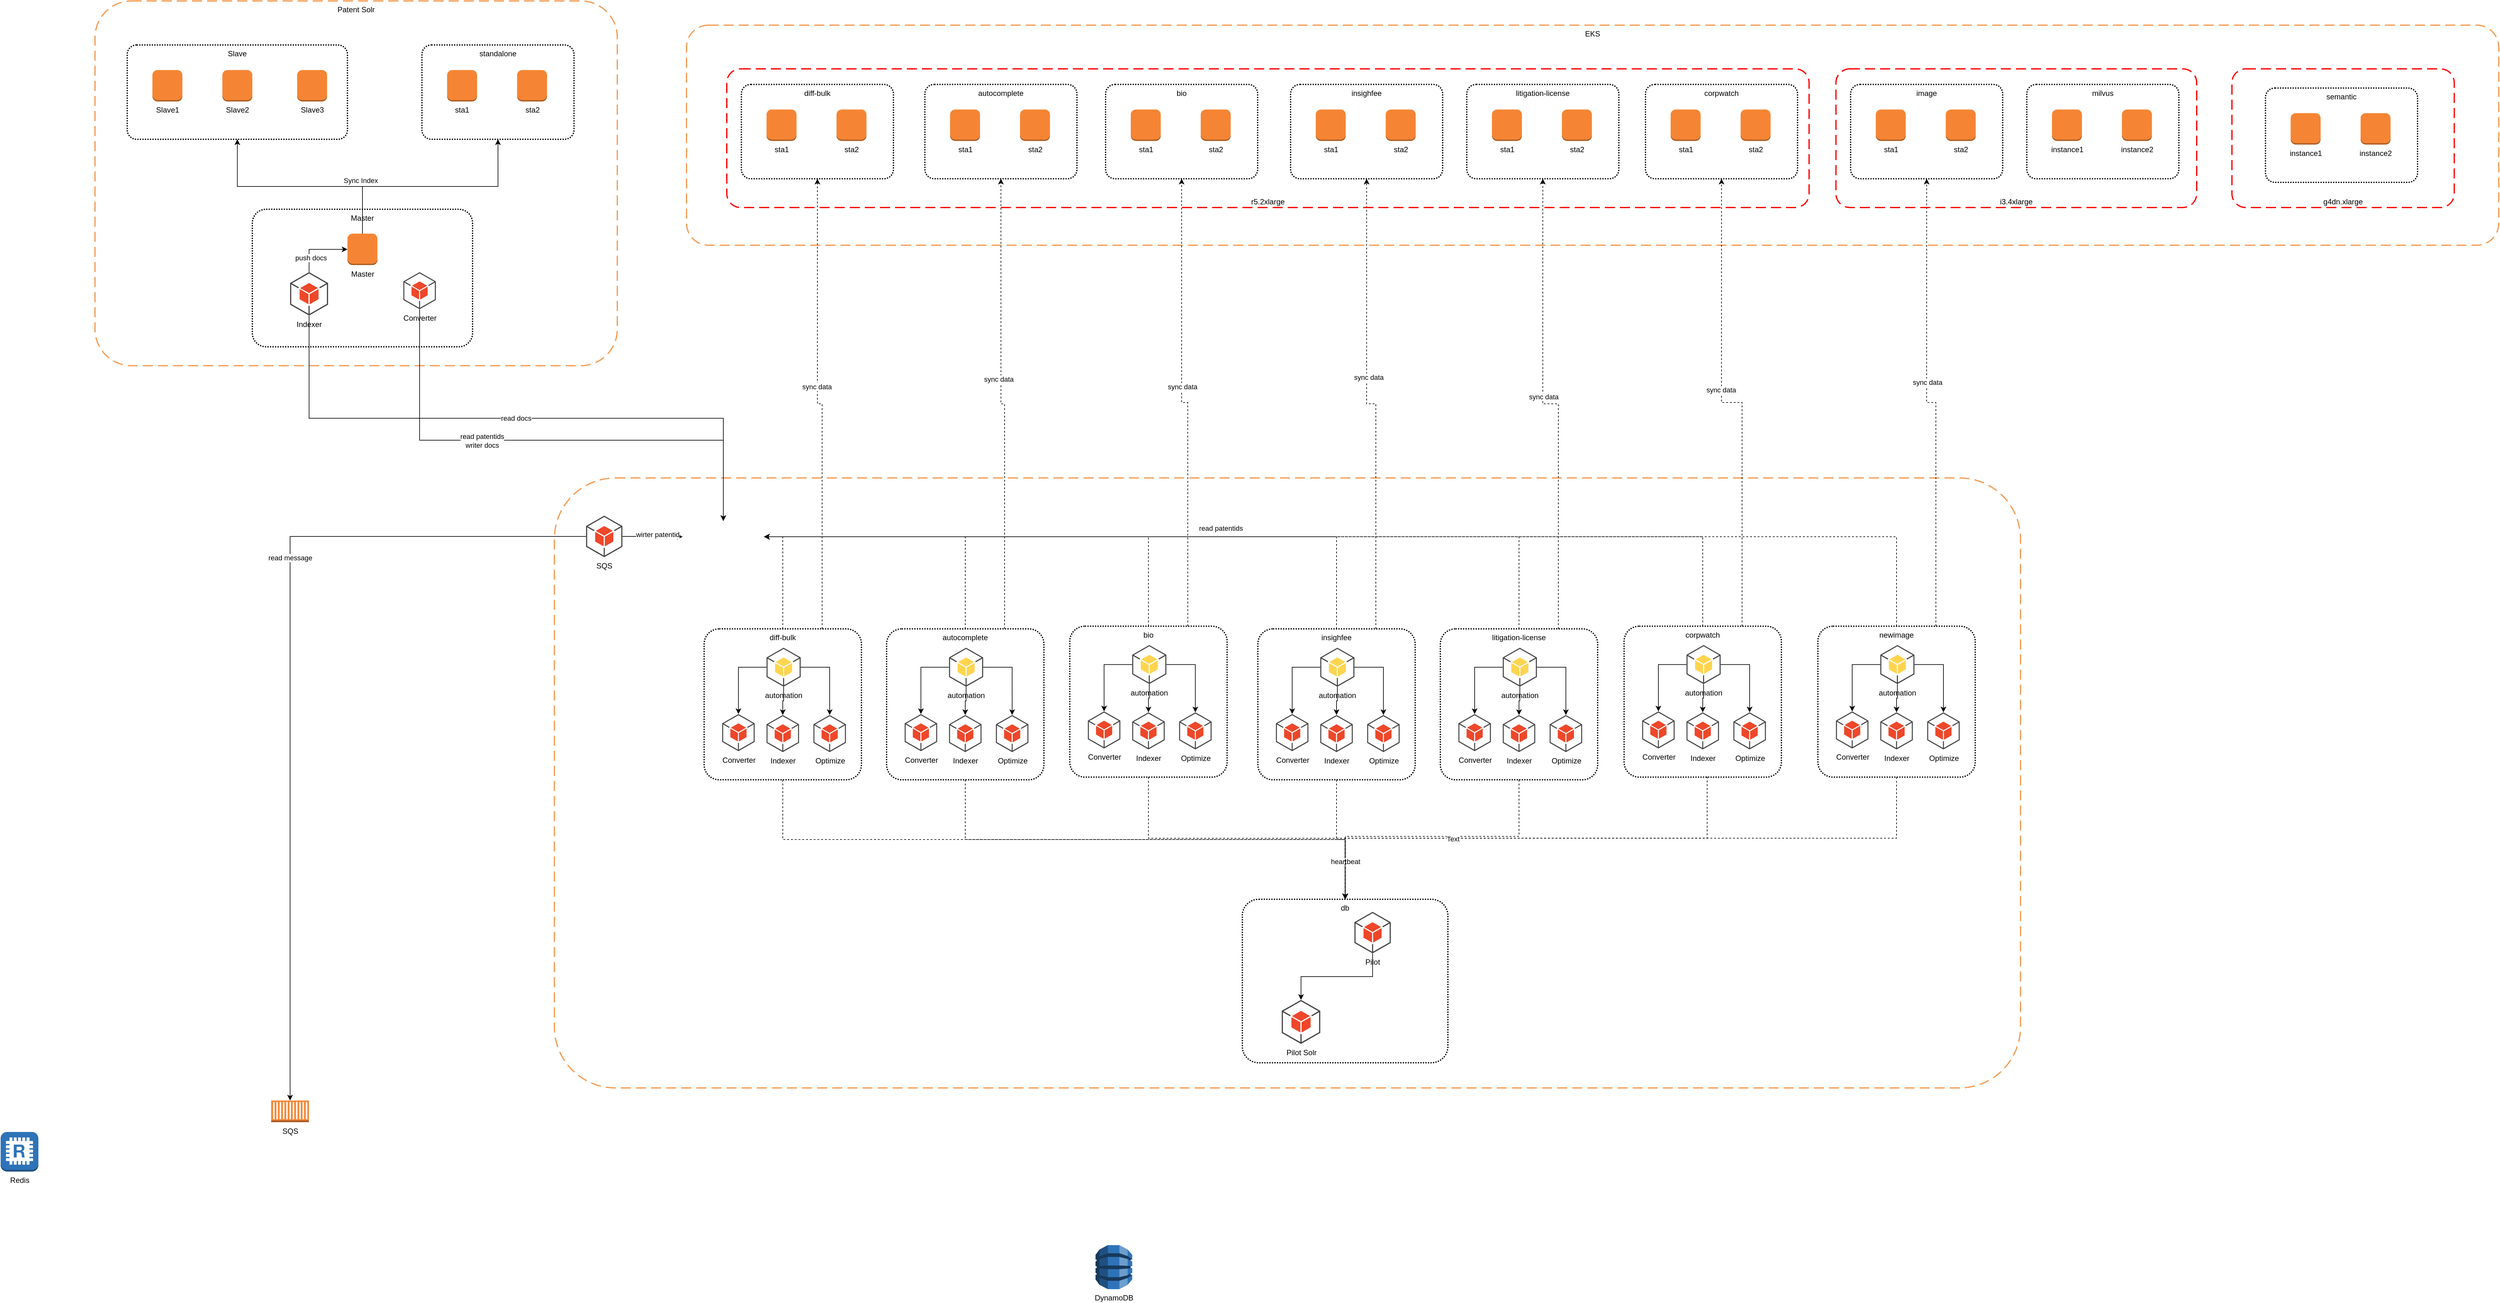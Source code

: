 <mxfile version="16.5.5" type="github">
  <diagram id="Ht1M8jgEwFfnCIfOTk4-" name="Page-1">
    <mxGraphModel dx="2684" dy="1580" grid="1" gridSize="10" guides="1" tooltips="1" connect="1" arrows="1" fold="1" page="1" pageScale="1" pageWidth="1169" pageHeight="827" math="0" shadow="0">
      <root>
        <mxCell id="0" />
        <mxCell id="1" parent="0" />
        <mxCell id="1D48mH3xO_Sxxa785n8w-170" value="EKS" style="rounded=1;arcSize=10;dashed=1;strokeColor=#F59D56;fillColor=none;gradientColor=none;dashPattern=8 4;strokeWidth=2;verticalAlign=top;" parent="1" vertex="1">
          <mxGeometry x="290" y="-230" width="2880" height="350" as="geometry" />
        </mxCell>
        <mxCell id="4csl45NmHxAK_T0GIT1x-31" value="g4dn.xlarge" style="rounded=1;arcSize=10;dashed=1;strokeColor=#ff0000;fillColor=none;gradientColor=none;dashPattern=8 4;strokeWidth=2;verticalAlign=bottom;" vertex="1" parent="1">
          <mxGeometry x="2746" y="-160.5" width="353.3" height="220.5" as="geometry" />
        </mxCell>
        <mxCell id="1D48mH3xO_Sxxa785n8w-29" value="" style="rounded=1;arcSize=10;dashed=1;strokeColor=#F59D56;fillColor=none;gradientColor=none;dashPattern=8 4;strokeWidth=2;" parent="1" vertex="1">
          <mxGeometry x="80" y="490" width="2330" height="970" as="geometry" />
        </mxCell>
        <mxCell id="1D48mH3xO_Sxxa785n8w-140" value="db" style="rounded=1;arcSize=10;dashed=1;fillColor=none;gradientColor=none;dashPattern=1 1;strokeWidth=2;verticalAlign=top;" parent="1" vertex="1">
          <mxGeometry x="1173.33" y="1160" width="326.67" height="260" as="geometry" />
        </mxCell>
        <mxCell id="1D48mH3xO_Sxxa785n8w-141" style="edgeStyle=orthogonalEdgeStyle;rounded=0;orthogonalLoop=1;jettySize=auto;html=1;exitX=0.5;exitY=1;exitDx=0;exitDy=0;dashed=1;" parent="1" source="1D48mH3xO_Sxxa785n8w-71" target="1D48mH3xO_Sxxa785n8w-140" edge="1">
          <mxGeometry relative="1" as="geometry" />
        </mxCell>
        <mxCell id="1D48mH3xO_Sxxa785n8w-149" style="edgeStyle=orthogonalEdgeStyle;rounded=0;orthogonalLoop=1;jettySize=auto;html=1;exitX=0.5;exitY=0;exitDx=0;exitDy=0;entryX=1;entryY=0.5;entryDx=0;entryDy=0;dashed=1;" parent="1" source="1D48mH3xO_Sxxa785n8w-71" target="1D48mH3xO_Sxxa785n8w-42" edge="1">
          <mxGeometry relative="1" as="geometry" />
        </mxCell>
        <mxCell id="4csl45NmHxAK_T0GIT1x-1" style="edgeStyle=orthogonalEdgeStyle;rounded=0;orthogonalLoop=1;jettySize=auto;html=1;exitX=0.75;exitY=0;exitDx=0;exitDy=0;entryX=0.5;entryY=1;entryDx=0;entryDy=0;dashed=1;" edge="1" parent="1" source="1D48mH3xO_Sxxa785n8w-71" target="1D48mH3xO_Sxxa785n8w-173">
          <mxGeometry relative="1" as="geometry" />
        </mxCell>
        <mxCell id="4csl45NmHxAK_T0GIT1x-12" value="sync data" style="edgeLabel;html=1;align=center;verticalAlign=middle;resizable=0;points=[];" vertex="1" connectable="0" parent="4csl45NmHxAK_T0GIT1x-1">
          <mxGeometry x="0.087" y="1" relative="1" as="geometry">
            <mxPoint as="offset" />
          </mxGeometry>
        </mxCell>
        <mxCell id="1D48mH3xO_Sxxa785n8w-71" value="diff-bulk" style="rounded=1;arcSize=10;dashed=1;fillColor=none;gradientColor=none;dashPattern=1 1;strokeWidth=2;verticalAlign=top;" parent="1" vertex="1">
          <mxGeometry x="318.0" y="730" width="250" height="240" as="geometry" />
        </mxCell>
        <mxCell id="1D48mH3xO_Sxxa785n8w-31" value="Patent Solr" style="rounded=1;arcSize=10;dashed=1;strokeColor=#F59D56;fillColor=none;gradientColor=none;dashPattern=8 4;strokeWidth=2;verticalAlign=top;" parent="1" vertex="1">
          <mxGeometry x="-650" y="-268.5" width="830" height="580" as="geometry" />
        </mxCell>
        <mxCell id="1D48mH3xO_Sxxa785n8w-21" value="Master" style="rounded=1;arcSize=10;dashed=1;fillColor=none;gradientColor=none;dashPattern=1 1;strokeWidth=2;verticalAlign=top;" parent="1" vertex="1">
          <mxGeometry x="-400" y="62.75" width="350" height="218.75" as="geometry" />
        </mxCell>
        <mxCell id="1D48mH3xO_Sxxa785n8w-7" value="DynamoDB" style="outlineConnect=0;dashed=0;verticalLabelPosition=bottom;verticalAlign=top;align=center;html=1;shape=mxgraph.aws3.dynamo_db;fillColor=#2E73B8;gradientColor=none;" parent="1" vertex="1">
          <mxGeometry x="939.99" y="1710" width="58.33" height="70" as="geometry" />
        </mxCell>
        <mxCell id="1D48mH3xO_Sxxa785n8w-8" value="Redis" style="outlineConnect=0;dashed=0;verticalLabelPosition=bottom;verticalAlign=top;align=center;html=1;shape=mxgraph.aws3.redis;fillColor=#2E73B8;gradientColor=none;" parent="1" vertex="1">
          <mxGeometry x="-800" y="1530" width="60" height="63" as="geometry" />
        </mxCell>
        <mxCell id="1D48mH3xO_Sxxa785n8w-32" style="edgeStyle=orthogonalEdgeStyle;rounded=0;orthogonalLoop=1;jettySize=auto;html=1;exitX=0.5;exitY=0;exitDx=0;exitDy=0;exitPerimeter=0;entryX=0.5;entryY=1;entryDx=0;entryDy=0;" parent="1" source="1D48mH3xO_Sxxa785n8w-13" target="1D48mH3xO_Sxxa785n8w-165" edge="1">
          <mxGeometry relative="1" as="geometry">
            <mxPoint x="-86.2" y="-38.74" as="targetPoint" />
          </mxGeometry>
        </mxCell>
        <mxCell id="1D48mH3xO_Sxxa785n8w-33" style="edgeStyle=orthogonalEdgeStyle;rounded=0;orthogonalLoop=1;jettySize=auto;html=1;exitX=0.5;exitY=0;exitDx=0;exitDy=0;exitPerimeter=0;entryX=0.5;entryY=1;entryDx=0;entryDy=0;" parent="1" source="1D48mH3xO_Sxxa785n8w-13" target="1D48mH3xO_Sxxa785n8w-161" edge="1">
          <mxGeometry relative="1" as="geometry">
            <mxPoint x="-379.941" y="-24.25" as="targetPoint" />
          </mxGeometry>
        </mxCell>
        <mxCell id="1D48mH3xO_Sxxa785n8w-34" value="Sync Index" style="edgeLabel;html=1;align=center;verticalAlign=middle;resizable=0;points=[];" parent="1D48mH3xO_Sxxa785n8w-33" vertex="1" connectable="0">
          <mxGeometry x="-0.615" y="3" relative="1" as="geometry">
            <mxPoint y="-18" as="offset" />
          </mxGeometry>
        </mxCell>
        <mxCell id="1D48mH3xO_Sxxa785n8w-13" value="Master" style="outlineConnect=0;dashed=0;verticalLabelPosition=bottom;verticalAlign=top;align=center;html=1;shape=mxgraph.aws3.instance;fillColor=#F58534;gradientColor=none;" parent="1" vertex="1">
          <mxGeometry x="-248.81" y="101.5" width="47.62" height="50" as="geometry" />
        </mxCell>
        <mxCell id="1D48mH3xO_Sxxa785n8w-66" style="edgeStyle=orthogonalEdgeStyle;rounded=0;orthogonalLoop=1;jettySize=auto;html=1;exitX=0.5;exitY=1;exitDx=0;exitDy=0;exitPerimeter=0;entryX=0.5;entryY=0;entryDx=0;entryDy=0;" parent="1" source="1D48mH3xO_Sxxa785n8w-24" target="1D48mH3xO_Sxxa785n8w-42" edge="1">
          <mxGeometry relative="1" as="geometry">
            <Array as="points">
              <mxPoint x="-134" y="430" />
              <mxPoint x="348" y="430" />
            </Array>
          </mxGeometry>
        </mxCell>
        <mxCell id="1D48mH3xO_Sxxa785n8w-67" value="read patentids&lt;br&gt;writer docs" style="edgeLabel;html=1;align=center;verticalAlign=middle;resizable=0;points=[];" parent="1D48mH3xO_Sxxa785n8w-66" vertex="1" connectable="0">
          <mxGeometry x="-0.251" y="-1" relative="1" as="geometry">
            <mxPoint as="offset" />
          </mxGeometry>
        </mxCell>
        <mxCell id="1D48mH3xO_Sxxa785n8w-24" value="Converter" style="outlineConnect=0;dashed=0;verticalLabelPosition=bottom;verticalAlign=top;align=center;html=1;shape=mxgraph.aws3.android;fillColor=#EE472A;gradientColor=none;" parent="1" vertex="1">
          <mxGeometry x="-160" y="162.75" width="51.63" height="59" as="geometry" />
        </mxCell>
        <mxCell id="1D48mH3xO_Sxxa785n8w-46" value="read docs" style="edgeStyle=orthogonalEdgeStyle;rounded=0;orthogonalLoop=1;jettySize=auto;html=1;exitX=0.5;exitY=1;exitDx=0;exitDy=0;exitPerimeter=0;" parent="1" source="1D48mH3xO_Sxxa785n8w-25" target="1D48mH3xO_Sxxa785n8w-42" edge="1">
          <mxGeometry relative="1" as="geometry">
            <mxPoint x="-191.556" y="490" as="targetPoint" />
          </mxGeometry>
        </mxCell>
        <mxCell id="1D48mH3xO_Sxxa785n8w-68" style="edgeStyle=orthogonalEdgeStyle;rounded=0;orthogonalLoop=1;jettySize=auto;html=1;exitX=0.5;exitY=0;exitDx=0;exitDy=0;exitPerimeter=0;entryX=0;entryY=0.5;entryDx=0;entryDy=0;entryPerimeter=0;" parent="1" source="1D48mH3xO_Sxxa785n8w-25" target="1D48mH3xO_Sxxa785n8w-13" edge="1">
          <mxGeometry relative="1" as="geometry" />
        </mxCell>
        <mxCell id="1D48mH3xO_Sxxa785n8w-69" value="push docs" style="edgeLabel;html=1;align=center;verticalAlign=middle;resizable=0;points=[];" parent="1D48mH3xO_Sxxa785n8w-68" vertex="1" connectable="0">
          <mxGeometry x="-0.524" y="-3" relative="1" as="geometry">
            <mxPoint as="offset" />
          </mxGeometry>
        </mxCell>
        <mxCell id="1D48mH3xO_Sxxa785n8w-25" value="Indexer" style="outlineConnect=0;dashed=0;verticalLabelPosition=bottom;verticalAlign=top;align=center;html=1;shape=mxgraph.aws3.android;fillColor=#EE472A;gradientColor=none;" parent="1" vertex="1">
          <mxGeometry x="-340" y="162.75" width="60.38" height="69" as="geometry" />
        </mxCell>
        <mxCell id="1D48mH3xO_Sxxa785n8w-39" style="edgeStyle=orthogonalEdgeStyle;rounded=0;orthogonalLoop=1;jettySize=auto;html=1;exitX=0;exitY=0.5;exitDx=0;exitDy=0;exitPerimeter=0;entryX=0.5;entryY=0;entryDx=0;entryDy=0;entryPerimeter=0;" parent="1" source="1D48mH3xO_Sxxa785n8w-35" target="1D48mH3xO_Sxxa785n8w-38" edge="1">
          <mxGeometry relative="1" as="geometry" />
        </mxCell>
        <mxCell id="1D48mH3xO_Sxxa785n8w-40" value="read message" style="edgeLabel;html=1;align=center;verticalAlign=middle;resizable=0;points=[];" parent="1D48mH3xO_Sxxa785n8w-39" vertex="1" connectable="0">
          <mxGeometry x="-0.262" relative="1" as="geometry">
            <mxPoint as="offset" />
          </mxGeometry>
        </mxCell>
        <mxCell id="1D48mH3xO_Sxxa785n8w-64" style="edgeStyle=orthogonalEdgeStyle;rounded=0;orthogonalLoop=1;jettySize=auto;html=1;exitX=1;exitY=0.5;exitDx=0;exitDy=0;exitPerimeter=0;entryX=0;entryY=0.5;entryDx=0;entryDy=0;" parent="1" source="1D48mH3xO_Sxxa785n8w-35" target="1D48mH3xO_Sxxa785n8w-42" edge="1">
          <mxGeometry relative="1" as="geometry" />
        </mxCell>
        <mxCell id="1D48mH3xO_Sxxa785n8w-65" value="wirter patentid" style="edgeLabel;html=1;align=center;verticalAlign=middle;resizable=0;points=[];" parent="1D48mH3xO_Sxxa785n8w-64" vertex="1" connectable="0">
          <mxGeometry x="0.141" y="4" relative="1" as="geometry">
            <mxPoint x="1" as="offset" />
          </mxGeometry>
        </mxCell>
        <mxCell id="1D48mH3xO_Sxxa785n8w-35" value="SQS" style="outlineConnect=0;dashed=0;verticalLabelPosition=bottom;verticalAlign=top;align=center;html=1;shape=mxgraph.aws3.android;fillColor=#EE472A;gradientColor=none;" parent="1" vertex="1">
          <mxGeometry x="130.38" y="550" width="57.75" height="66" as="geometry" />
        </mxCell>
        <mxCell id="1D48mH3xO_Sxxa785n8w-38" value="SQS" style="outlineConnect=0;dashed=0;verticalLabelPosition=bottom;verticalAlign=top;align=center;html=1;shape=mxgraph.aws3.ec2_compute_container;fillColor=#F58534;gradientColor=none;" parent="1" vertex="1">
          <mxGeometry x="-370" y="1480" width="60" height="34.5" as="geometry" />
        </mxCell>
        <mxCell id="1D48mH3xO_Sxxa785n8w-42" value="" style="shape=image;verticalLabelPosition=bottom;labelBackgroundColor=default;verticalAlign=top;aspect=fixed;imageAspect=0;image=https://www.ovhcloud.com/sites/default/files/styles/text_media_horizontal/public/2021-09/ECX-1909_Hero_Kafka_600x400%402x-1.png;" parent="1" vertex="1">
          <mxGeometry x="283.81" y="558.5" width="129.36" height="50" as="geometry" />
        </mxCell>
        <mxCell id="1D48mH3xO_Sxxa785n8w-53" style="edgeStyle=orthogonalEdgeStyle;rounded=0;orthogonalLoop=1;jettySize=auto;html=1;exitX=0.5;exitY=1;exitDx=0;exitDy=0;exitPerimeter=0;entryX=0.5;entryY=0;entryDx=0;entryDy=0;entryPerimeter=0;" parent="1" source="1D48mH3xO_Sxxa785n8w-51" target="1D48mH3xO_Sxxa785n8w-52" edge="1">
          <mxGeometry relative="1" as="geometry" />
        </mxCell>
        <mxCell id="1D48mH3xO_Sxxa785n8w-51" value="Pilot" style="outlineConnect=0;dashed=0;verticalLabelPosition=bottom;verticalAlign=top;align=center;html=1;shape=mxgraph.aws3.android;fillColor=#EE472A;gradientColor=none;" parent="1" vertex="1">
          <mxGeometry x="1351.44" y="1180" width="57.75" height="66" as="geometry" />
        </mxCell>
        <mxCell id="1D48mH3xO_Sxxa785n8w-52" value="Pilot Solr" style="outlineConnect=0;dashed=0;verticalLabelPosition=bottom;verticalAlign=top;align=center;html=1;shape=mxgraph.aws3.android;fillColor=#EE472A;gradientColor=none;" parent="1" vertex="1">
          <mxGeometry x="1235.94" y="1320" width="61.25" height="70" as="geometry" />
        </mxCell>
        <mxCell id="1D48mH3xO_Sxxa785n8w-75" style="edgeStyle=orthogonalEdgeStyle;rounded=0;orthogonalLoop=1;jettySize=auto;html=1;exitX=0;exitY=0.5;exitDx=0;exitDy=0;exitPerimeter=0;entryX=0.5;entryY=0;entryDx=0;entryDy=0;entryPerimeter=0;" parent="1" source="1D48mH3xO_Sxxa785n8w-55" target="1D48mH3xO_Sxxa785n8w-72" edge="1">
          <mxGeometry relative="1" as="geometry" />
        </mxCell>
        <mxCell id="1D48mH3xO_Sxxa785n8w-76" style="edgeStyle=orthogonalEdgeStyle;rounded=0;orthogonalLoop=1;jettySize=auto;html=1;exitX=1;exitY=0.5;exitDx=0;exitDy=0;exitPerimeter=0;entryX=0.5;entryY=0;entryDx=0;entryDy=0;entryPerimeter=0;" parent="1" source="1D48mH3xO_Sxxa785n8w-55" target="1D48mH3xO_Sxxa785n8w-74" edge="1">
          <mxGeometry relative="1" as="geometry" />
        </mxCell>
        <mxCell id="1D48mH3xO_Sxxa785n8w-77" style="edgeStyle=orthogonalEdgeStyle;rounded=0;orthogonalLoop=1;jettySize=auto;html=1;exitX=0.5;exitY=1;exitDx=0;exitDy=0;exitPerimeter=0;entryX=0.5;entryY=0;entryDx=0;entryDy=0;entryPerimeter=0;" parent="1" source="1D48mH3xO_Sxxa785n8w-55" target="1D48mH3xO_Sxxa785n8w-73" edge="1">
          <mxGeometry relative="1" as="geometry" />
        </mxCell>
        <mxCell id="1D48mH3xO_Sxxa785n8w-55" value="automation" style="outlineConnect=0;dashed=0;verticalLabelPosition=bottom;verticalAlign=top;align=center;html=1;shape=mxgraph.aws3.android;fillColor=#FFD44F;gradientColor=none;" parent="1" vertex="1">
          <mxGeometry x="417.19" y="760" width="54.25" height="62" as="geometry" />
        </mxCell>
        <mxCell id="1D48mH3xO_Sxxa785n8w-72" value="Converter" style="outlineConnect=0;dashed=0;verticalLabelPosition=bottom;verticalAlign=top;align=center;html=1;shape=mxgraph.aws3.android;fillColor=#EE472A;gradientColor=none;" parent="1" vertex="1">
          <mxGeometry x="346.7" y="865.5" width="51.63" height="59" as="geometry" />
        </mxCell>
        <mxCell id="1D48mH3xO_Sxxa785n8w-73" value="Indexer" style="outlineConnect=0;dashed=0;verticalLabelPosition=bottom;verticalAlign=top;align=center;html=1;shape=mxgraph.aws3.android;fillColor=#EE472A;gradientColor=none;" parent="1" vertex="1">
          <mxGeometry x="417.19" y="867" width="51.63" height="59" as="geometry" />
        </mxCell>
        <mxCell id="1D48mH3xO_Sxxa785n8w-74" value="Optimize" style="outlineConnect=0;dashed=0;verticalLabelPosition=bottom;verticalAlign=top;align=center;html=1;shape=mxgraph.aws3.android;fillColor=#EE472A;gradientColor=none;" parent="1" vertex="1">
          <mxGeometry x="491.7" y="867" width="51.63" height="59" as="geometry" />
        </mxCell>
        <mxCell id="1D48mH3xO_Sxxa785n8w-142" style="edgeStyle=orthogonalEdgeStyle;rounded=0;orthogonalLoop=1;jettySize=auto;html=1;exitX=0.5;exitY=1;exitDx=0;exitDy=0;dashed=1;" parent="1" source="1D48mH3xO_Sxxa785n8w-78" target="1D48mH3xO_Sxxa785n8w-140" edge="1">
          <mxGeometry relative="1" as="geometry">
            <Array as="points">
              <mxPoint x="733" y="1065" />
              <mxPoint x="1337" y="1065" />
            </Array>
          </mxGeometry>
        </mxCell>
        <mxCell id="1D48mH3xO_Sxxa785n8w-150" style="edgeStyle=orthogonalEdgeStyle;rounded=0;orthogonalLoop=1;jettySize=auto;html=1;exitX=0.5;exitY=0;exitDx=0;exitDy=0;dashed=1;entryX=1;entryY=0.5;entryDx=0;entryDy=0;" parent="1" source="1D48mH3xO_Sxxa785n8w-78" target="1D48mH3xO_Sxxa785n8w-42" edge="1">
          <mxGeometry relative="1" as="geometry">
            <mxPoint x="400" y="590" as="targetPoint" />
          </mxGeometry>
        </mxCell>
        <mxCell id="4csl45NmHxAK_T0GIT1x-2" style="edgeStyle=orthogonalEdgeStyle;rounded=0;orthogonalLoop=1;jettySize=auto;html=1;exitX=0.75;exitY=0;exitDx=0;exitDy=0;entryX=0.5;entryY=1;entryDx=0;entryDy=0;dashed=1;" edge="1" parent="1" source="1D48mH3xO_Sxxa785n8w-78" target="1D48mH3xO_Sxxa785n8w-179">
          <mxGeometry relative="1" as="geometry">
            <mxPoint x="850" y="120" as="targetPoint" />
          </mxGeometry>
        </mxCell>
        <mxCell id="4csl45NmHxAK_T0GIT1x-13" value="sync data" style="edgeLabel;html=1;align=center;verticalAlign=middle;resizable=0;points=[];" vertex="1" connectable="0" parent="4csl45NmHxAK_T0GIT1x-2">
          <mxGeometry x="0.118" y="4" relative="1" as="geometry">
            <mxPoint as="offset" />
          </mxGeometry>
        </mxCell>
        <mxCell id="1D48mH3xO_Sxxa785n8w-78" value="autocomplete" style="rounded=1;arcSize=10;dashed=1;fillColor=none;gradientColor=none;dashPattern=1 1;strokeWidth=2;verticalAlign=top;" parent="1" vertex="1">
          <mxGeometry x="608" y="730" width="250" height="240" as="geometry" />
        </mxCell>
        <mxCell id="1D48mH3xO_Sxxa785n8w-79" style="edgeStyle=orthogonalEdgeStyle;rounded=0;orthogonalLoop=1;jettySize=auto;html=1;exitX=0;exitY=0.5;exitDx=0;exitDy=0;exitPerimeter=0;entryX=0.5;entryY=0;entryDx=0;entryDy=0;entryPerimeter=0;" parent="1" source="1D48mH3xO_Sxxa785n8w-82" target="1D48mH3xO_Sxxa785n8w-83" edge="1">
          <mxGeometry relative="1" as="geometry" />
        </mxCell>
        <mxCell id="1D48mH3xO_Sxxa785n8w-80" style="edgeStyle=orthogonalEdgeStyle;rounded=0;orthogonalLoop=1;jettySize=auto;html=1;exitX=1;exitY=0.5;exitDx=0;exitDy=0;exitPerimeter=0;entryX=0.5;entryY=0;entryDx=0;entryDy=0;entryPerimeter=0;" parent="1" source="1D48mH3xO_Sxxa785n8w-82" target="1D48mH3xO_Sxxa785n8w-85" edge="1">
          <mxGeometry relative="1" as="geometry" />
        </mxCell>
        <mxCell id="1D48mH3xO_Sxxa785n8w-81" style="edgeStyle=orthogonalEdgeStyle;rounded=0;orthogonalLoop=1;jettySize=auto;html=1;exitX=0.5;exitY=1;exitDx=0;exitDy=0;exitPerimeter=0;entryX=0.5;entryY=0;entryDx=0;entryDy=0;entryPerimeter=0;" parent="1" source="1D48mH3xO_Sxxa785n8w-82" target="1D48mH3xO_Sxxa785n8w-84" edge="1">
          <mxGeometry relative="1" as="geometry" />
        </mxCell>
        <mxCell id="1D48mH3xO_Sxxa785n8w-82" value="automation" style="outlineConnect=0;dashed=0;verticalLabelPosition=bottom;verticalAlign=top;align=center;html=1;shape=mxgraph.aws3.android;fillColor=#FFD44F;gradientColor=none;" parent="1" vertex="1">
          <mxGeometry x="707.19" y="760" width="54.25" height="62" as="geometry" />
        </mxCell>
        <mxCell id="1D48mH3xO_Sxxa785n8w-83" value="Converter" style="outlineConnect=0;dashed=0;verticalLabelPosition=bottom;verticalAlign=top;align=center;html=1;shape=mxgraph.aws3.android;fillColor=#EE472A;gradientColor=none;" parent="1" vertex="1">
          <mxGeometry x="636.7" y="865.5" width="51.63" height="59" as="geometry" />
        </mxCell>
        <mxCell id="1D48mH3xO_Sxxa785n8w-84" value="Indexer" style="outlineConnect=0;dashed=0;verticalLabelPosition=bottom;verticalAlign=top;align=center;html=1;shape=mxgraph.aws3.android;fillColor=#EE472A;gradientColor=none;" parent="1" vertex="1">
          <mxGeometry x="707.19" y="867" width="51.63" height="59" as="geometry" />
        </mxCell>
        <mxCell id="1D48mH3xO_Sxxa785n8w-85" value="Optimize" style="outlineConnect=0;dashed=0;verticalLabelPosition=bottom;verticalAlign=top;align=center;html=1;shape=mxgraph.aws3.android;fillColor=#EE472A;gradientColor=none;" parent="1" vertex="1">
          <mxGeometry x="781.7" y="867" width="51.63" height="59" as="geometry" />
        </mxCell>
        <mxCell id="1D48mH3xO_Sxxa785n8w-147" style="edgeStyle=orthogonalEdgeStyle;rounded=0;orthogonalLoop=1;jettySize=auto;html=1;exitX=0.5;exitY=1;exitDx=0;exitDy=0;dashed=1;" parent="1" source="1D48mH3xO_Sxxa785n8w-87" target="1D48mH3xO_Sxxa785n8w-140" edge="1">
          <mxGeometry relative="1" as="geometry">
            <Array as="points">
              <mxPoint x="1024" y="1063" />
              <mxPoint x="1337" y="1063" />
            </Array>
          </mxGeometry>
        </mxCell>
        <mxCell id="1D48mH3xO_Sxxa785n8w-151" style="edgeStyle=orthogonalEdgeStyle;rounded=0;orthogonalLoop=1;jettySize=auto;html=1;exitX=0.5;exitY=0;exitDx=0;exitDy=0;dashed=1;entryX=1;entryY=0.5;entryDx=0;entryDy=0;" parent="1" source="1D48mH3xO_Sxxa785n8w-87" target="1D48mH3xO_Sxxa785n8w-42" edge="1">
          <mxGeometry relative="1" as="geometry" />
        </mxCell>
        <mxCell id="4csl45NmHxAK_T0GIT1x-3" style="edgeStyle=orthogonalEdgeStyle;rounded=0;orthogonalLoop=1;jettySize=auto;html=1;exitX=0.75;exitY=0;exitDx=0;exitDy=0;entryX=0.5;entryY=1;entryDx=0;entryDy=0;dashed=1;" edge="1" parent="1" source="1D48mH3xO_Sxxa785n8w-87" target="1D48mH3xO_Sxxa785n8w-176">
          <mxGeometry relative="1" as="geometry" />
        </mxCell>
        <mxCell id="4csl45NmHxAK_T0GIT1x-14" value="sync data" style="edgeLabel;html=1;align=center;verticalAlign=middle;resizable=0;points=[];" vertex="1" connectable="0" parent="4csl45NmHxAK_T0GIT1x-3">
          <mxGeometry x="0.087" y="-1" relative="1" as="geometry">
            <mxPoint y="1" as="offset" />
          </mxGeometry>
        </mxCell>
        <mxCell id="1D48mH3xO_Sxxa785n8w-87" value="bio" style="rounded=1;arcSize=10;dashed=1;fillColor=none;gradientColor=none;dashPattern=1 1;strokeWidth=2;verticalAlign=top;" parent="1" vertex="1">
          <mxGeometry x="899.13" y="725.75" width="250" height="240" as="geometry" />
        </mxCell>
        <mxCell id="1D48mH3xO_Sxxa785n8w-88" style="edgeStyle=orthogonalEdgeStyle;rounded=0;orthogonalLoop=1;jettySize=auto;html=1;exitX=0;exitY=0.5;exitDx=0;exitDy=0;exitPerimeter=0;entryX=0.5;entryY=0;entryDx=0;entryDy=0;entryPerimeter=0;" parent="1" source="1D48mH3xO_Sxxa785n8w-91" target="1D48mH3xO_Sxxa785n8w-92" edge="1">
          <mxGeometry relative="1" as="geometry" />
        </mxCell>
        <mxCell id="1D48mH3xO_Sxxa785n8w-89" style="edgeStyle=orthogonalEdgeStyle;rounded=0;orthogonalLoop=1;jettySize=auto;html=1;exitX=1;exitY=0.5;exitDx=0;exitDy=0;exitPerimeter=0;entryX=0.5;entryY=0;entryDx=0;entryDy=0;entryPerimeter=0;" parent="1" source="1D48mH3xO_Sxxa785n8w-91" target="1D48mH3xO_Sxxa785n8w-94" edge="1">
          <mxGeometry relative="1" as="geometry" />
        </mxCell>
        <mxCell id="1D48mH3xO_Sxxa785n8w-90" style="edgeStyle=orthogonalEdgeStyle;rounded=0;orthogonalLoop=1;jettySize=auto;html=1;exitX=0.5;exitY=1;exitDx=0;exitDy=0;exitPerimeter=0;entryX=0.5;entryY=0;entryDx=0;entryDy=0;entryPerimeter=0;" parent="1" source="1D48mH3xO_Sxxa785n8w-91" target="1D48mH3xO_Sxxa785n8w-93" edge="1">
          <mxGeometry relative="1" as="geometry" />
        </mxCell>
        <mxCell id="1D48mH3xO_Sxxa785n8w-91" value="automation" style="outlineConnect=0;dashed=0;verticalLabelPosition=bottom;verticalAlign=top;align=center;html=1;shape=mxgraph.aws3.android;fillColor=#FFD44F;gradientColor=none;" parent="1" vertex="1">
          <mxGeometry x="998.32" y="755.75" width="54.25" height="62" as="geometry" />
        </mxCell>
        <mxCell id="1D48mH3xO_Sxxa785n8w-92" value="Converter" style="outlineConnect=0;dashed=0;verticalLabelPosition=bottom;verticalAlign=top;align=center;html=1;shape=mxgraph.aws3.android;fillColor=#EE472A;gradientColor=none;" parent="1" vertex="1">
          <mxGeometry x="927.83" y="861.25" width="51.63" height="59" as="geometry" />
        </mxCell>
        <mxCell id="1D48mH3xO_Sxxa785n8w-93" value="Indexer" style="outlineConnect=0;dashed=0;verticalLabelPosition=bottom;verticalAlign=top;align=center;html=1;shape=mxgraph.aws3.android;fillColor=#EE472A;gradientColor=none;" parent="1" vertex="1">
          <mxGeometry x="998.32" y="862.75" width="51.63" height="59" as="geometry" />
        </mxCell>
        <mxCell id="1D48mH3xO_Sxxa785n8w-94" value="Optimize" style="outlineConnect=0;dashed=0;verticalLabelPosition=bottom;verticalAlign=top;align=center;html=1;shape=mxgraph.aws3.android;fillColor=#EE472A;gradientColor=none;" parent="1" vertex="1">
          <mxGeometry x="1072.83" y="862.75" width="51.63" height="59" as="geometry" />
        </mxCell>
        <mxCell id="1D48mH3xO_Sxxa785n8w-146" style="edgeStyle=orthogonalEdgeStyle;rounded=0;orthogonalLoop=1;jettySize=auto;html=1;exitX=0.5;exitY=1;exitDx=0;exitDy=0;dashed=1;" parent="1" source="1D48mH3xO_Sxxa785n8w-95" target="1D48mH3xO_Sxxa785n8w-140" edge="1">
          <mxGeometry relative="1" as="geometry" />
        </mxCell>
        <mxCell id="1D48mH3xO_Sxxa785n8w-158" value="heartbeat" style="edgeLabel;html=1;align=center;verticalAlign=middle;resizable=0;points=[];" parent="1D48mH3xO_Sxxa785n8w-146" vertex="1" connectable="0">
          <mxGeometry x="-0.43" y="-1" relative="1" as="geometry">
            <mxPoint x="15" y="72" as="offset" />
          </mxGeometry>
        </mxCell>
        <mxCell id="1D48mH3xO_Sxxa785n8w-152" style="edgeStyle=orthogonalEdgeStyle;rounded=0;orthogonalLoop=1;jettySize=auto;html=1;exitX=0.5;exitY=0;exitDx=0;exitDy=0;dashed=1;entryX=1;entryY=0.5;entryDx=0;entryDy=0;" parent="1" source="1D48mH3xO_Sxxa785n8w-95" target="1D48mH3xO_Sxxa785n8w-42" edge="1">
          <mxGeometry relative="1" as="geometry" />
        </mxCell>
        <mxCell id="4csl45NmHxAK_T0GIT1x-8" style="edgeStyle=orthogonalEdgeStyle;rounded=0;orthogonalLoop=1;jettySize=auto;html=1;exitX=0.75;exitY=0;exitDx=0;exitDy=0;entryX=0.5;entryY=1;entryDx=0;entryDy=0;dashed=1;" edge="1" parent="1" source="1D48mH3xO_Sxxa785n8w-95" target="4csl45NmHxAK_T0GIT1x-5">
          <mxGeometry relative="1" as="geometry" />
        </mxCell>
        <mxCell id="4csl45NmHxAK_T0GIT1x-15" value="sync data" style="edgeLabel;html=1;align=center;verticalAlign=middle;resizable=0;points=[];" vertex="1" connectable="0" parent="4csl45NmHxAK_T0GIT1x-8">
          <mxGeometry x="0.136" y="-3" relative="1" as="geometry">
            <mxPoint as="offset" />
          </mxGeometry>
        </mxCell>
        <mxCell id="1D48mH3xO_Sxxa785n8w-95" value="insighfee" style="rounded=1;arcSize=10;dashed=1;fillColor=none;gradientColor=none;dashPattern=1 1;strokeWidth=2;verticalAlign=top;" parent="1" vertex="1">
          <mxGeometry x="1198" y="730" width="250" height="240" as="geometry" />
        </mxCell>
        <mxCell id="1D48mH3xO_Sxxa785n8w-96" style="edgeStyle=orthogonalEdgeStyle;rounded=0;orthogonalLoop=1;jettySize=auto;html=1;exitX=0;exitY=0.5;exitDx=0;exitDy=0;exitPerimeter=0;entryX=0.5;entryY=0;entryDx=0;entryDy=0;entryPerimeter=0;" parent="1" source="1D48mH3xO_Sxxa785n8w-99" target="1D48mH3xO_Sxxa785n8w-100" edge="1">
          <mxGeometry relative="1" as="geometry" />
        </mxCell>
        <mxCell id="1D48mH3xO_Sxxa785n8w-97" style="edgeStyle=orthogonalEdgeStyle;rounded=0;orthogonalLoop=1;jettySize=auto;html=1;exitX=1;exitY=0.5;exitDx=0;exitDy=0;exitPerimeter=0;entryX=0.5;entryY=0;entryDx=0;entryDy=0;entryPerimeter=0;" parent="1" source="1D48mH3xO_Sxxa785n8w-99" target="1D48mH3xO_Sxxa785n8w-102" edge="1">
          <mxGeometry relative="1" as="geometry" />
        </mxCell>
        <mxCell id="1D48mH3xO_Sxxa785n8w-98" style="edgeStyle=orthogonalEdgeStyle;rounded=0;orthogonalLoop=1;jettySize=auto;html=1;exitX=0.5;exitY=1;exitDx=0;exitDy=0;exitPerimeter=0;entryX=0.5;entryY=0;entryDx=0;entryDy=0;entryPerimeter=0;" parent="1" source="1D48mH3xO_Sxxa785n8w-99" target="1D48mH3xO_Sxxa785n8w-101" edge="1">
          <mxGeometry relative="1" as="geometry" />
        </mxCell>
        <mxCell id="1D48mH3xO_Sxxa785n8w-99" value="automation" style="outlineConnect=0;dashed=0;verticalLabelPosition=bottom;verticalAlign=top;align=center;html=1;shape=mxgraph.aws3.android;fillColor=#FFD44F;gradientColor=none;" parent="1" vertex="1">
          <mxGeometry x="1297.19" y="760" width="54.25" height="62" as="geometry" />
        </mxCell>
        <mxCell id="1D48mH3xO_Sxxa785n8w-100" value="Converter" style="outlineConnect=0;dashed=0;verticalLabelPosition=bottom;verticalAlign=top;align=center;html=1;shape=mxgraph.aws3.android;fillColor=#EE472A;gradientColor=none;" parent="1" vertex="1">
          <mxGeometry x="1226.7" y="865.5" width="51.63" height="59" as="geometry" />
        </mxCell>
        <mxCell id="1D48mH3xO_Sxxa785n8w-101" value="Indexer" style="outlineConnect=0;dashed=0;verticalLabelPosition=bottom;verticalAlign=top;align=center;html=1;shape=mxgraph.aws3.android;fillColor=#EE472A;gradientColor=none;" parent="1" vertex="1">
          <mxGeometry x="1297.19" y="867" width="51.63" height="59" as="geometry" />
        </mxCell>
        <mxCell id="1D48mH3xO_Sxxa785n8w-102" value="Optimize" style="outlineConnect=0;dashed=0;verticalLabelPosition=bottom;verticalAlign=top;align=center;html=1;shape=mxgraph.aws3.android;fillColor=#EE472A;gradientColor=none;" parent="1" vertex="1">
          <mxGeometry x="1371.7" y="867" width="51.63" height="59" as="geometry" />
        </mxCell>
        <mxCell id="1D48mH3xO_Sxxa785n8w-145" style="edgeStyle=orthogonalEdgeStyle;rounded=0;orthogonalLoop=1;jettySize=auto;html=1;exitX=0.5;exitY=1;exitDx=0;exitDy=0;dashed=1;" parent="1" source="1D48mH3xO_Sxxa785n8w-103" target="1D48mH3xO_Sxxa785n8w-140" edge="1">
          <mxGeometry relative="1" as="geometry">
            <Array as="points">
              <mxPoint x="1613" y="1060" />
              <mxPoint x="1337" y="1060" />
            </Array>
          </mxGeometry>
        </mxCell>
        <mxCell id="1D48mH3xO_Sxxa785n8w-153" style="edgeStyle=orthogonalEdgeStyle;rounded=0;orthogonalLoop=1;jettySize=auto;html=1;exitX=0.5;exitY=0;exitDx=0;exitDy=0;dashed=1;entryX=1;entryY=0.5;entryDx=0;entryDy=0;" parent="1" source="1D48mH3xO_Sxxa785n8w-103" target="1D48mH3xO_Sxxa785n8w-42" edge="1">
          <mxGeometry relative="1" as="geometry" />
        </mxCell>
        <mxCell id="4csl45NmHxAK_T0GIT1x-9" style="edgeStyle=orthogonalEdgeStyle;rounded=0;orthogonalLoop=1;jettySize=auto;html=1;exitX=0.75;exitY=0;exitDx=0;exitDy=0;entryX=0.5;entryY=1;entryDx=0;entryDy=0;dashed=1;" edge="1" parent="1" source="1D48mH3xO_Sxxa785n8w-103" target="1D48mH3xO_Sxxa785n8w-182">
          <mxGeometry relative="1" as="geometry" />
        </mxCell>
        <mxCell id="4csl45NmHxAK_T0GIT1x-16" value="sync data" style="edgeLabel;html=1;align=center;verticalAlign=middle;resizable=0;points=[];" vertex="1" connectable="0" parent="4csl45NmHxAK_T0GIT1x-9">
          <mxGeometry x="0.065" y="-1" relative="1" as="geometry">
            <mxPoint y="1" as="offset" />
          </mxGeometry>
        </mxCell>
        <mxCell id="1D48mH3xO_Sxxa785n8w-103" value="litigation-license" style="rounded=1;arcSize=10;dashed=1;fillColor=none;gradientColor=none;dashPattern=1 1;strokeWidth=2;verticalAlign=top;" parent="1" vertex="1">
          <mxGeometry x="1488" y="730" width="250" height="240" as="geometry" />
        </mxCell>
        <mxCell id="1D48mH3xO_Sxxa785n8w-104" style="edgeStyle=orthogonalEdgeStyle;rounded=0;orthogonalLoop=1;jettySize=auto;html=1;exitX=0;exitY=0.5;exitDx=0;exitDy=0;exitPerimeter=0;entryX=0.5;entryY=0;entryDx=0;entryDy=0;entryPerimeter=0;" parent="1" source="1D48mH3xO_Sxxa785n8w-107" target="1D48mH3xO_Sxxa785n8w-108" edge="1">
          <mxGeometry relative="1" as="geometry" />
        </mxCell>
        <mxCell id="1D48mH3xO_Sxxa785n8w-105" style="edgeStyle=orthogonalEdgeStyle;rounded=0;orthogonalLoop=1;jettySize=auto;html=1;exitX=1;exitY=0.5;exitDx=0;exitDy=0;exitPerimeter=0;entryX=0.5;entryY=0;entryDx=0;entryDy=0;entryPerimeter=0;" parent="1" source="1D48mH3xO_Sxxa785n8w-107" target="1D48mH3xO_Sxxa785n8w-110" edge="1">
          <mxGeometry relative="1" as="geometry" />
        </mxCell>
        <mxCell id="1D48mH3xO_Sxxa785n8w-106" style="edgeStyle=orthogonalEdgeStyle;rounded=0;orthogonalLoop=1;jettySize=auto;html=1;exitX=0.5;exitY=1;exitDx=0;exitDy=0;exitPerimeter=0;entryX=0.5;entryY=0;entryDx=0;entryDy=0;entryPerimeter=0;" parent="1" source="1D48mH3xO_Sxxa785n8w-107" target="1D48mH3xO_Sxxa785n8w-109" edge="1">
          <mxGeometry relative="1" as="geometry" />
        </mxCell>
        <mxCell id="1D48mH3xO_Sxxa785n8w-107" value="automation" style="outlineConnect=0;dashed=0;verticalLabelPosition=bottom;verticalAlign=top;align=center;html=1;shape=mxgraph.aws3.android;fillColor=#FFD44F;gradientColor=none;" parent="1" vertex="1">
          <mxGeometry x="1587.19" y="760" width="54.25" height="62" as="geometry" />
        </mxCell>
        <mxCell id="1D48mH3xO_Sxxa785n8w-108" value="Converter" style="outlineConnect=0;dashed=0;verticalLabelPosition=bottom;verticalAlign=top;align=center;html=1;shape=mxgraph.aws3.android;fillColor=#EE472A;gradientColor=none;" parent="1" vertex="1">
          <mxGeometry x="1516.7" y="865.5" width="51.63" height="59" as="geometry" />
        </mxCell>
        <mxCell id="1D48mH3xO_Sxxa785n8w-109" value="Indexer" style="outlineConnect=0;dashed=0;verticalLabelPosition=bottom;verticalAlign=top;align=center;html=1;shape=mxgraph.aws3.android;fillColor=#EE472A;gradientColor=none;" parent="1" vertex="1">
          <mxGeometry x="1587.19" y="867" width="51.63" height="59" as="geometry" />
        </mxCell>
        <mxCell id="1D48mH3xO_Sxxa785n8w-110" value="Optimize" style="outlineConnect=0;dashed=0;verticalLabelPosition=bottom;verticalAlign=top;align=center;html=1;shape=mxgraph.aws3.android;fillColor=#EE472A;gradientColor=none;" parent="1" vertex="1">
          <mxGeometry x="1661.7" y="867" width="51.63" height="59" as="geometry" />
        </mxCell>
        <mxCell id="1D48mH3xO_Sxxa785n8w-144" style="edgeStyle=orthogonalEdgeStyle;rounded=0;orthogonalLoop=1;jettySize=auto;html=1;dashed=1;exitX=0.5;exitY=1;exitDx=0;exitDy=0;" parent="1" source="1D48mH3xO_Sxxa785n8w-119" target="1D48mH3xO_Sxxa785n8w-140" edge="1">
          <mxGeometry relative="1" as="geometry">
            <Array as="points" />
          </mxGeometry>
        </mxCell>
        <mxCell id="1D48mH3xO_Sxxa785n8w-154" style="edgeStyle=orthogonalEdgeStyle;rounded=0;orthogonalLoop=1;jettySize=auto;html=1;exitX=0.5;exitY=0;exitDx=0;exitDy=0;dashed=1;entryX=1;entryY=0.5;entryDx=0;entryDy=0;" parent="1" source="1D48mH3xO_Sxxa785n8w-119" target="1D48mH3xO_Sxxa785n8w-42" edge="1">
          <mxGeometry relative="1" as="geometry" />
        </mxCell>
        <mxCell id="4csl45NmHxAK_T0GIT1x-10" style="edgeStyle=orthogonalEdgeStyle;rounded=0;orthogonalLoop=1;jettySize=auto;html=1;exitX=0.75;exitY=0;exitDx=0;exitDy=0;entryX=0.5;entryY=1;entryDx=0;entryDy=0;dashed=1;" edge="1" parent="1" source="1D48mH3xO_Sxxa785n8w-119" target="1D48mH3xO_Sxxa785n8w-185">
          <mxGeometry relative="1" as="geometry" />
        </mxCell>
        <mxCell id="4csl45NmHxAK_T0GIT1x-17" value="sync data" style="edgeLabel;html=1;align=center;verticalAlign=middle;resizable=0;points=[];" vertex="1" connectable="0" parent="4csl45NmHxAK_T0GIT1x-10">
          <mxGeometry x="0.11" y="-1" relative="1" as="geometry">
            <mxPoint as="offset" />
          </mxGeometry>
        </mxCell>
        <mxCell id="1D48mH3xO_Sxxa785n8w-119" value="newimage" style="rounded=1;arcSize=10;dashed=1;fillColor=none;gradientColor=none;dashPattern=1 1;strokeWidth=2;verticalAlign=top;" parent="1" vertex="1">
          <mxGeometry x="2088" y="725.75" width="250" height="240" as="geometry" />
        </mxCell>
        <mxCell id="1D48mH3xO_Sxxa785n8w-120" style="edgeStyle=orthogonalEdgeStyle;rounded=0;orthogonalLoop=1;jettySize=auto;html=1;exitX=0;exitY=0.5;exitDx=0;exitDy=0;exitPerimeter=0;entryX=0.5;entryY=0;entryDx=0;entryDy=0;entryPerimeter=0;" parent="1" source="1D48mH3xO_Sxxa785n8w-123" target="1D48mH3xO_Sxxa785n8w-124" edge="1">
          <mxGeometry relative="1" as="geometry" />
        </mxCell>
        <mxCell id="1D48mH3xO_Sxxa785n8w-121" style="edgeStyle=orthogonalEdgeStyle;rounded=0;orthogonalLoop=1;jettySize=auto;html=1;exitX=1;exitY=0.5;exitDx=0;exitDy=0;exitPerimeter=0;entryX=0.5;entryY=0;entryDx=0;entryDy=0;entryPerimeter=0;" parent="1" source="1D48mH3xO_Sxxa785n8w-123" target="1D48mH3xO_Sxxa785n8w-126" edge="1">
          <mxGeometry relative="1" as="geometry" />
        </mxCell>
        <mxCell id="1D48mH3xO_Sxxa785n8w-122" style="edgeStyle=orthogonalEdgeStyle;rounded=0;orthogonalLoop=1;jettySize=auto;html=1;exitX=0.5;exitY=1;exitDx=0;exitDy=0;exitPerimeter=0;entryX=0.5;entryY=0;entryDx=0;entryDy=0;entryPerimeter=0;" parent="1" source="1D48mH3xO_Sxxa785n8w-123" target="1D48mH3xO_Sxxa785n8w-125" edge="1">
          <mxGeometry relative="1" as="geometry" />
        </mxCell>
        <mxCell id="1D48mH3xO_Sxxa785n8w-123" value="automation" style="outlineConnect=0;dashed=0;verticalLabelPosition=bottom;verticalAlign=top;align=center;html=1;shape=mxgraph.aws3.android;fillColor=#FFD44F;gradientColor=none;" parent="1" vertex="1">
          <mxGeometry x="2187.19" y="755.75" width="54.25" height="62" as="geometry" />
        </mxCell>
        <mxCell id="1D48mH3xO_Sxxa785n8w-124" value="Converter" style="outlineConnect=0;dashed=0;verticalLabelPosition=bottom;verticalAlign=top;align=center;html=1;shape=mxgraph.aws3.android;fillColor=#EE472A;gradientColor=none;" parent="1" vertex="1">
          <mxGeometry x="2116.7" y="861.25" width="51.63" height="59" as="geometry" />
        </mxCell>
        <mxCell id="1D48mH3xO_Sxxa785n8w-125" value="Indexer" style="outlineConnect=0;dashed=0;verticalLabelPosition=bottom;verticalAlign=top;align=center;html=1;shape=mxgraph.aws3.android;fillColor=#EE472A;gradientColor=none;" parent="1" vertex="1">
          <mxGeometry x="2187.19" y="862.75" width="51.63" height="59" as="geometry" />
        </mxCell>
        <mxCell id="1D48mH3xO_Sxxa785n8w-126" value="Optimize" style="outlineConnect=0;dashed=0;verticalLabelPosition=bottom;verticalAlign=top;align=center;html=1;shape=mxgraph.aws3.android;fillColor=#EE472A;gradientColor=none;" parent="1" vertex="1">
          <mxGeometry x="2261.7" y="862.75" width="51.63" height="59" as="geometry" />
        </mxCell>
        <mxCell id="1D48mH3xO_Sxxa785n8w-143" style="edgeStyle=orthogonalEdgeStyle;rounded=0;orthogonalLoop=1;jettySize=auto;html=1;entryX=0.5;entryY=0;entryDx=0;entryDy=0;dashed=1;exitX=0.528;exitY=0.997;exitDx=0;exitDy=0;exitPerimeter=0;" parent="1" source="1D48mH3xO_Sxxa785n8w-127" target="1D48mH3xO_Sxxa785n8w-140" edge="1">
          <mxGeometry relative="1" as="geometry">
            <Array as="points" />
          </mxGeometry>
        </mxCell>
        <mxCell id="1D48mH3xO_Sxxa785n8w-156" value="Text" style="edgeLabel;html=1;align=center;verticalAlign=middle;resizable=0;points=[];" parent="1D48mH3xO_Sxxa785n8w-143" vertex="1" connectable="0">
          <mxGeometry x="0.302" y="1" relative="1" as="geometry">
            <mxPoint x="-1" as="offset" />
          </mxGeometry>
        </mxCell>
        <mxCell id="1D48mH3xO_Sxxa785n8w-155" style="edgeStyle=orthogonalEdgeStyle;rounded=0;orthogonalLoop=1;jettySize=auto;html=1;exitX=0.5;exitY=0;exitDx=0;exitDy=0;dashed=1;entryX=1;entryY=0.5;entryDx=0;entryDy=0;" parent="1" source="1D48mH3xO_Sxxa785n8w-127" target="1D48mH3xO_Sxxa785n8w-42" edge="1">
          <mxGeometry relative="1" as="geometry" />
        </mxCell>
        <mxCell id="1D48mH3xO_Sxxa785n8w-160" value="read patentids" style="edgeLabel;html=1;align=center;verticalAlign=middle;resizable=0;points=[];" parent="1D48mH3xO_Sxxa785n8w-155" vertex="1" connectable="0">
          <mxGeometry x="-0.318" y="1" relative="1" as="geometry">
            <mxPoint x="-352" y="-15" as="offset" />
          </mxGeometry>
        </mxCell>
        <mxCell id="4csl45NmHxAK_T0GIT1x-11" style="edgeStyle=orthogonalEdgeStyle;rounded=0;orthogonalLoop=1;jettySize=auto;html=1;exitX=0.75;exitY=0;exitDx=0;exitDy=0;entryX=0.5;entryY=1;entryDx=0;entryDy=0;dashed=1;" edge="1" parent="1" source="1D48mH3xO_Sxxa785n8w-127" target="1D48mH3xO_Sxxa785n8w-188">
          <mxGeometry relative="1" as="geometry" />
        </mxCell>
        <mxCell id="4csl45NmHxAK_T0GIT1x-18" value="sync data" style="edgeLabel;html=1;align=center;verticalAlign=middle;resizable=0;points=[];" vertex="1" connectable="0" parent="4csl45NmHxAK_T0GIT1x-11">
          <mxGeometry x="0.098" y="1" relative="1" as="geometry">
            <mxPoint as="offset" />
          </mxGeometry>
        </mxCell>
        <mxCell id="1D48mH3xO_Sxxa785n8w-127" value="corpwatch" style="rounded=1;arcSize=10;dashed=1;fillColor=none;gradientColor=none;dashPattern=1 1;strokeWidth=2;verticalAlign=top;" parent="1" vertex="1">
          <mxGeometry x="1780" y="725.75" width="250" height="240" as="geometry" />
        </mxCell>
        <mxCell id="1D48mH3xO_Sxxa785n8w-128" style="edgeStyle=orthogonalEdgeStyle;rounded=0;orthogonalLoop=1;jettySize=auto;html=1;exitX=0;exitY=0.5;exitDx=0;exitDy=0;exitPerimeter=0;entryX=0.5;entryY=0;entryDx=0;entryDy=0;entryPerimeter=0;" parent="1" source="1D48mH3xO_Sxxa785n8w-131" target="1D48mH3xO_Sxxa785n8w-132" edge="1">
          <mxGeometry relative="1" as="geometry" />
        </mxCell>
        <mxCell id="1D48mH3xO_Sxxa785n8w-129" style="edgeStyle=orthogonalEdgeStyle;rounded=0;orthogonalLoop=1;jettySize=auto;html=1;exitX=1;exitY=0.5;exitDx=0;exitDy=0;exitPerimeter=0;entryX=0.5;entryY=0;entryDx=0;entryDy=0;entryPerimeter=0;" parent="1" source="1D48mH3xO_Sxxa785n8w-131" target="1D48mH3xO_Sxxa785n8w-134" edge="1">
          <mxGeometry relative="1" as="geometry" />
        </mxCell>
        <mxCell id="1D48mH3xO_Sxxa785n8w-130" style="edgeStyle=orthogonalEdgeStyle;rounded=0;orthogonalLoop=1;jettySize=auto;html=1;exitX=0.5;exitY=1;exitDx=0;exitDy=0;exitPerimeter=0;entryX=0.5;entryY=0;entryDx=0;entryDy=0;entryPerimeter=0;" parent="1" source="1D48mH3xO_Sxxa785n8w-131" target="1D48mH3xO_Sxxa785n8w-133" edge="1">
          <mxGeometry relative="1" as="geometry" />
        </mxCell>
        <mxCell id="1D48mH3xO_Sxxa785n8w-131" value="automation" style="outlineConnect=0;dashed=0;verticalLabelPosition=bottom;verticalAlign=top;align=center;html=1;shape=mxgraph.aws3.android;fillColor=#FFD44F;gradientColor=none;" parent="1" vertex="1">
          <mxGeometry x="1879.19" y="755.75" width="54.25" height="62" as="geometry" />
        </mxCell>
        <mxCell id="1D48mH3xO_Sxxa785n8w-132" value="Converter" style="outlineConnect=0;dashed=0;verticalLabelPosition=bottom;verticalAlign=top;align=center;html=1;shape=mxgraph.aws3.android;fillColor=#EE472A;gradientColor=none;" parent="1" vertex="1">
          <mxGeometry x="1808.7" y="861.25" width="51.63" height="59" as="geometry" />
        </mxCell>
        <mxCell id="1D48mH3xO_Sxxa785n8w-133" value="Indexer" style="outlineConnect=0;dashed=0;verticalLabelPosition=bottom;verticalAlign=top;align=center;html=1;shape=mxgraph.aws3.android;fillColor=#EE472A;gradientColor=none;" parent="1" vertex="1">
          <mxGeometry x="1879.19" y="862.75" width="51.63" height="59" as="geometry" />
        </mxCell>
        <mxCell id="1D48mH3xO_Sxxa785n8w-134" value="Optimize" style="outlineConnect=0;dashed=0;verticalLabelPosition=bottom;verticalAlign=top;align=center;html=1;shape=mxgraph.aws3.android;fillColor=#EE472A;gradientColor=none;" parent="1" vertex="1">
          <mxGeometry x="1953.7" y="862.75" width="51.63" height="59" as="geometry" />
        </mxCell>
        <mxCell id="1D48mH3xO_Sxxa785n8w-161" value="Slave" style="rounded=1;arcSize=10;dashed=1;fillColor=none;gradientColor=none;dashPattern=1 1;strokeWidth=2;verticalAlign=top;" parent="1" vertex="1">
          <mxGeometry x="-598.81" y="-198.5" width="350" height="150" as="geometry" />
        </mxCell>
        <mxCell id="1D48mH3xO_Sxxa785n8w-162" value="Slave1" style="outlineConnect=0;dashed=0;verticalLabelPosition=bottom;verticalAlign=top;align=center;html=1;shape=mxgraph.aws3.instance;fillColor=#F58534;gradientColor=none;" parent="1" vertex="1">
          <mxGeometry x="-558.81" y="-158.63" width="47.62" height="50" as="geometry" />
        </mxCell>
        <mxCell id="1D48mH3xO_Sxxa785n8w-163" value="Slave2" style="outlineConnect=0;dashed=0;verticalLabelPosition=bottom;verticalAlign=top;align=center;html=1;shape=mxgraph.aws3.instance;fillColor=#F58534;gradientColor=none;" parent="1" vertex="1">
          <mxGeometry x="-447.62" y="-158.63" width="47.62" height="50" as="geometry" />
        </mxCell>
        <mxCell id="1D48mH3xO_Sxxa785n8w-164" value="Slave3" style="outlineConnect=0;dashed=0;verticalLabelPosition=bottom;verticalAlign=top;align=center;html=1;shape=mxgraph.aws3.instance;fillColor=#F58534;gradientColor=none;" parent="1" vertex="1">
          <mxGeometry x="-328.81" y="-158.63" width="47.62" height="50" as="geometry" />
        </mxCell>
        <mxCell id="1D48mH3xO_Sxxa785n8w-165" value="standalone" style="rounded=1;arcSize=10;dashed=1;fillColor=none;gradientColor=none;dashPattern=1 1;strokeWidth=2;verticalAlign=top;" parent="1" vertex="1">
          <mxGeometry x="-130.45" y="-198.5" width="241.67" height="150" as="geometry" />
        </mxCell>
        <mxCell id="1D48mH3xO_Sxxa785n8w-166" value="sta1" style="outlineConnect=0;dashed=0;verticalLabelPosition=bottom;verticalAlign=top;align=center;html=1;shape=mxgraph.aws3.instance;fillColor=#F58534;gradientColor=none;" parent="1" vertex="1">
          <mxGeometry x="-90.45" y="-158.63" width="47.62" height="50" as="geometry" />
        </mxCell>
        <mxCell id="1D48mH3xO_Sxxa785n8w-167" value="sta2" style="outlineConnect=0;dashed=0;verticalLabelPosition=bottom;verticalAlign=top;align=center;html=1;shape=mxgraph.aws3.instance;fillColor=#F58534;gradientColor=none;" parent="1" vertex="1">
          <mxGeometry x="20.74" y="-158.63" width="47.62" height="50" as="geometry" />
        </mxCell>
        <mxCell id="1D48mH3xO_Sxxa785n8w-173" value="diff-bulk" style="rounded=1;arcSize=10;dashed=1;fillColor=none;gradientColor=none;dashPattern=1 1;strokeWidth=2;verticalAlign=top;" parent="1" vertex="1">
          <mxGeometry x="377.19" y="-135.75" width="241.67" height="150" as="geometry" />
        </mxCell>
        <mxCell id="1D48mH3xO_Sxxa785n8w-174" value="sta1" style="outlineConnect=0;dashed=0;verticalLabelPosition=bottom;verticalAlign=top;align=center;html=1;shape=mxgraph.aws3.instance;fillColor=#F58534;gradientColor=none;" parent="1" vertex="1">
          <mxGeometry x="417.19" y="-95.88" width="47.62" height="50" as="geometry" />
        </mxCell>
        <mxCell id="1D48mH3xO_Sxxa785n8w-175" value="sta2" style="outlineConnect=0;dashed=0;verticalLabelPosition=bottom;verticalAlign=top;align=center;html=1;shape=mxgraph.aws3.instance;fillColor=#F58534;gradientColor=none;" parent="1" vertex="1">
          <mxGeometry x="528.38" y="-95.88" width="47.62" height="50" as="geometry" />
        </mxCell>
        <mxCell id="1D48mH3xO_Sxxa785n8w-176" value="bio" style="rounded=1;arcSize=10;dashed=1;fillColor=none;gradientColor=none;dashPattern=1 1;strokeWidth=2;verticalAlign=top;" parent="1" vertex="1">
          <mxGeometry x="956" y="-135.75" width="241.67" height="150" as="geometry" />
        </mxCell>
        <mxCell id="1D48mH3xO_Sxxa785n8w-177" value="sta1" style="outlineConnect=0;dashed=0;verticalLabelPosition=bottom;verticalAlign=top;align=center;html=1;shape=mxgraph.aws3.instance;fillColor=#F58534;gradientColor=none;" parent="1" vertex="1">
          <mxGeometry x="996" y="-95.88" width="47.62" height="50" as="geometry" />
        </mxCell>
        <mxCell id="1D48mH3xO_Sxxa785n8w-178" value="sta2" style="outlineConnect=0;dashed=0;verticalLabelPosition=bottom;verticalAlign=top;align=center;html=1;shape=mxgraph.aws3.instance;fillColor=#F58534;gradientColor=none;" parent="1" vertex="1">
          <mxGeometry x="1107.19" y="-95.88" width="47.62" height="50" as="geometry" />
        </mxCell>
        <mxCell id="1D48mH3xO_Sxxa785n8w-179" value="autocomplete" style="rounded=1;arcSize=10;dashed=1;fillColor=none;gradientColor=none;dashPattern=1 1;strokeWidth=2;verticalAlign=top;" parent="1" vertex="1">
          <mxGeometry x="668.82" y="-135.75" width="241.67" height="150" as="geometry" />
        </mxCell>
        <mxCell id="1D48mH3xO_Sxxa785n8w-180" value="sta1" style="outlineConnect=0;dashed=0;verticalLabelPosition=bottom;verticalAlign=top;align=center;html=1;shape=mxgraph.aws3.instance;fillColor=#F58534;gradientColor=none;" parent="1" vertex="1">
          <mxGeometry x="708.82" y="-95.88" width="47.62" height="50" as="geometry" />
        </mxCell>
        <mxCell id="1D48mH3xO_Sxxa785n8w-181" value="sta2" style="outlineConnect=0;dashed=0;verticalLabelPosition=bottom;verticalAlign=top;align=center;html=1;shape=mxgraph.aws3.instance;fillColor=#F58534;gradientColor=none;" parent="1" vertex="1">
          <mxGeometry x="820.01" y="-95.88" width="47.62" height="50" as="geometry" />
        </mxCell>
        <mxCell id="1D48mH3xO_Sxxa785n8w-182" value="litigation-license" style="rounded=1;arcSize=10;dashed=1;fillColor=none;gradientColor=none;dashPattern=1 1;strokeWidth=2;verticalAlign=top;" parent="1" vertex="1">
          <mxGeometry x="1530" y="-135.75" width="241.67" height="150" as="geometry" />
        </mxCell>
        <mxCell id="1D48mH3xO_Sxxa785n8w-183" value="sta1" style="outlineConnect=0;dashed=0;verticalLabelPosition=bottom;verticalAlign=top;align=center;html=1;shape=mxgraph.aws3.instance;fillColor=#F58534;gradientColor=none;" parent="1" vertex="1">
          <mxGeometry x="1570" y="-95.88" width="47.62" height="50" as="geometry" />
        </mxCell>
        <mxCell id="1D48mH3xO_Sxxa785n8w-184" value="sta2" style="outlineConnect=0;dashed=0;verticalLabelPosition=bottom;verticalAlign=top;align=center;html=1;shape=mxgraph.aws3.instance;fillColor=#F58534;gradientColor=none;" parent="1" vertex="1">
          <mxGeometry x="1681.19" y="-95.88" width="47.62" height="50" as="geometry" />
        </mxCell>
        <mxCell id="1D48mH3xO_Sxxa785n8w-185" value="image" style="rounded=1;arcSize=10;dashed=1;fillColor=none;gradientColor=none;dashPattern=1 1;strokeWidth=2;verticalAlign=top;" parent="1" vertex="1">
          <mxGeometry x="2140.0" y="-135.75" width="241.67" height="150" as="geometry" />
        </mxCell>
        <mxCell id="1D48mH3xO_Sxxa785n8w-186" value="sta1" style="outlineConnect=0;dashed=0;verticalLabelPosition=bottom;verticalAlign=top;align=center;html=1;shape=mxgraph.aws3.instance;fillColor=#F58534;gradientColor=none;" parent="1" vertex="1">
          <mxGeometry x="2180.0" y="-95.88" width="47.62" height="50" as="geometry" />
        </mxCell>
        <mxCell id="1D48mH3xO_Sxxa785n8w-187" value="sta2" style="outlineConnect=0;dashed=0;verticalLabelPosition=bottom;verticalAlign=top;align=center;html=1;shape=mxgraph.aws3.instance;fillColor=#F58534;gradientColor=none;" parent="1" vertex="1">
          <mxGeometry x="2291.19" y="-95.88" width="47.62" height="50" as="geometry" />
        </mxCell>
        <mxCell id="1D48mH3xO_Sxxa785n8w-188" value="corpwatch" style="rounded=1;arcSize=10;dashed=1;fillColor=none;gradientColor=none;dashPattern=1 1;strokeWidth=2;verticalAlign=top;" parent="1" vertex="1">
          <mxGeometry x="1814" y="-135.75" width="241.67" height="150" as="geometry" />
        </mxCell>
        <mxCell id="1D48mH3xO_Sxxa785n8w-189" value="sta1" style="outlineConnect=0;dashed=0;verticalLabelPosition=bottom;verticalAlign=top;align=center;html=1;shape=mxgraph.aws3.instance;fillColor=#F58534;gradientColor=none;" parent="1" vertex="1">
          <mxGeometry x="1854" y="-95.88" width="47.62" height="50" as="geometry" />
        </mxCell>
        <mxCell id="1D48mH3xO_Sxxa785n8w-190" value="sta2" style="outlineConnect=0;dashed=0;verticalLabelPosition=bottom;verticalAlign=top;align=center;html=1;shape=mxgraph.aws3.instance;fillColor=#F58534;gradientColor=none;" parent="1" vertex="1">
          <mxGeometry x="1965.19" y="-95.88" width="47.62" height="50" as="geometry" />
        </mxCell>
        <mxCell id="4csl45NmHxAK_T0GIT1x-5" value="insighfee" style="rounded=1;arcSize=10;dashed=1;fillColor=none;gradientColor=none;dashPattern=1 1;strokeWidth=2;verticalAlign=top;" vertex="1" parent="1">
          <mxGeometry x="1250" y="-135.75" width="241.67" height="150" as="geometry" />
        </mxCell>
        <mxCell id="4csl45NmHxAK_T0GIT1x-6" value="sta1" style="outlineConnect=0;dashed=0;verticalLabelPosition=bottom;verticalAlign=top;align=center;html=1;shape=mxgraph.aws3.instance;fillColor=#F58534;gradientColor=none;" vertex="1" parent="1">
          <mxGeometry x="1290" y="-95.88" width="47.62" height="50" as="geometry" />
        </mxCell>
        <mxCell id="4csl45NmHxAK_T0GIT1x-7" value="sta2" style="outlineConnect=0;dashed=0;verticalLabelPosition=bottom;verticalAlign=top;align=center;html=1;shape=mxgraph.aws3.instance;fillColor=#F58534;gradientColor=none;" vertex="1" parent="1">
          <mxGeometry x="1401.19" y="-95.88" width="47.62" height="50" as="geometry" />
        </mxCell>
        <mxCell id="4csl45NmHxAK_T0GIT1x-20" value="milvus" style="rounded=1;arcSize=10;dashed=1;fillColor=none;gradientColor=none;dashPattern=1 1;strokeWidth=2;verticalAlign=top;" vertex="1" parent="1">
          <mxGeometry x="2420" y="-135.75" width="241.67" height="150" as="geometry" />
        </mxCell>
        <mxCell id="4csl45NmHxAK_T0GIT1x-21" value="instance1" style="outlineConnect=0;dashed=0;verticalLabelPosition=bottom;verticalAlign=top;align=center;html=1;shape=mxgraph.aws3.instance;fillColor=#F58534;gradientColor=none;" vertex="1" parent="1">
          <mxGeometry x="2460" y="-95.88" width="47.62" height="50" as="geometry" />
        </mxCell>
        <mxCell id="4csl45NmHxAK_T0GIT1x-22" value="instance2" style="outlineConnect=0;dashed=0;verticalLabelPosition=bottom;verticalAlign=top;align=center;html=1;shape=mxgraph.aws3.instance;fillColor=#F58534;gradientColor=none;" vertex="1" parent="1">
          <mxGeometry x="2571.19" y="-95.88" width="47.62" height="50" as="geometry" />
        </mxCell>
        <mxCell id="4csl45NmHxAK_T0GIT1x-26" value="i3.4xlarge" style="rounded=1;arcSize=10;dashed=1;strokeColor=#ff0000;fillColor=none;gradientColor=none;dashPattern=8 4;strokeWidth=2;verticalAlign=bottom;" vertex="1" parent="1">
          <mxGeometry x="2116.7" y="-160.5" width="573.3" height="220.5" as="geometry" />
        </mxCell>
        <mxCell id="4csl45NmHxAK_T0GIT1x-27" value="r5.2xlarge" style="rounded=1;arcSize=10;dashed=1;strokeColor=#ff0000;fillColor=none;gradientColor=none;dashPattern=8 4;strokeWidth=2;verticalAlign=bottom;" vertex="1" parent="1">
          <mxGeometry x="354" y="-160.5" width="1720" height="220.5" as="geometry" />
        </mxCell>
        <mxCell id="4csl45NmHxAK_T0GIT1x-28" value="semantic" style="rounded=1;arcSize=10;dashed=1;fillColor=none;gradientColor=none;dashPattern=1 1;strokeWidth=2;verticalAlign=top;" vertex="1" parent="1">
          <mxGeometry x="2799.3" y="-130" width="241.67" height="150" as="geometry" />
        </mxCell>
        <mxCell id="4csl45NmHxAK_T0GIT1x-29" value="instance1" style="outlineConnect=0;dashed=0;verticalLabelPosition=bottom;verticalAlign=top;align=center;html=1;shape=mxgraph.aws3.instance;fillColor=#F58534;gradientColor=none;" vertex="1" parent="1">
          <mxGeometry x="2839.3" y="-90.13" width="47.62" height="50" as="geometry" />
        </mxCell>
        <mxCell id="4csl45NmHxAK_T0GIT1x-30" value="instance2" style="outlineConnect=0;dashed=0;verticalLabelPosition=bottom;verticalAlign=top;align=center;html=1;shape=mxgraph.aws3.instance;fillColor=#F58534;gradientColor=none;" vertex="1" parent="1">
          <mxGeometry x="2950.49" y="-90.13" width="47.62" height="50" as="geometry" />
        </mxCell>
      </root>
    </mxGraphModel>
  </diagram>
</mxfile>
